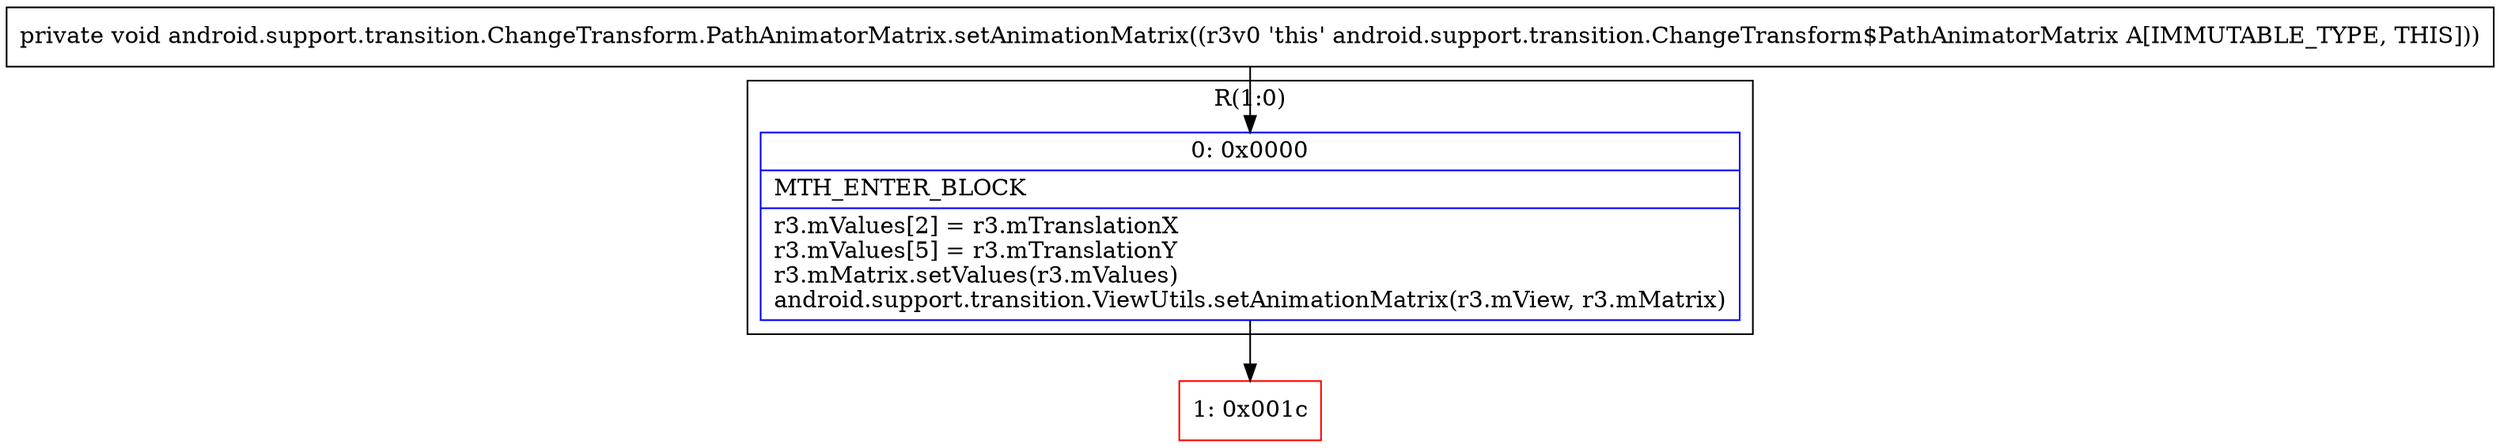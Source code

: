 digraph "CFG forandroid.support.transition.ChangeTransform.PathAnimatorMatrix.setAnimationMatrix()V" {
subgraph cluster_Region_1669638605 {
label = "R(1:0)";
node [shape=record,color=blue];
Node_0 [shape=record,label="{0\:\ 0x0000|MTH_ENTER_BLOCK\l|r3.mValues[2] = r3.mTranslationX\lr3.mValues[5] = r3.mTranslationY\lr3.mMatrix.setValues(r3.mValues)\landroid.support.transition.ViewUtils.setAnimationMatrix(r3.mView, r3.mMatrix)\l}"];
}
Node_1 [shape=record,color=red,label="{1\:\ 0x001c}"];
MethodNode[shape=record,label="{private void android.support.transition.ChangeTransform.PathAnimatorMatrix.setAnimationMatrix((r3v0 'this' android.support.transition.ChangeTransform$PathAnimatorMatrix A[IMMUTABLE_TYPE, THIS])) }"];
MethodNode -> Node_0;
Node_0 -> Node_1;
}

